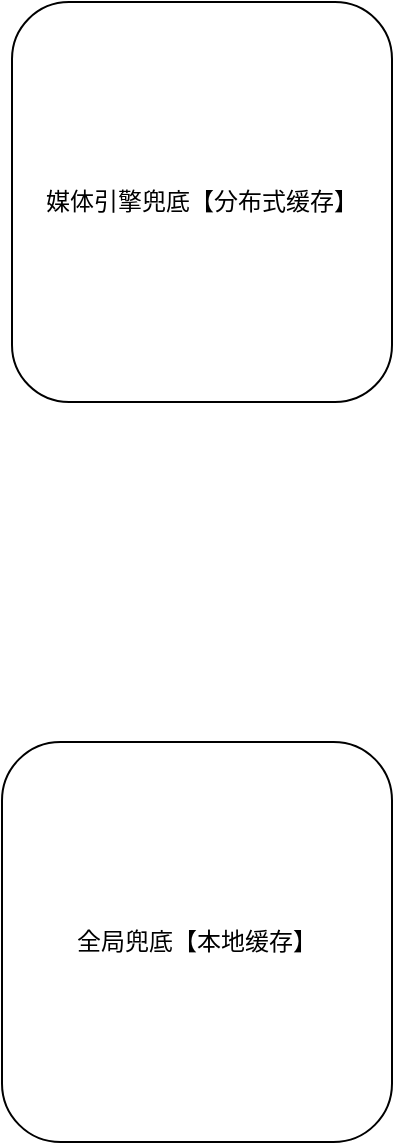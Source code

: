 <mxfile version="25.0.3">
  <diagram name="第 1 页" id="1Aa76YPSy4CPtxVOISLz">
    <mxGraphModel dx="1300" dy="681" grid="1" gridSize="10" guides="1" tooltips="1" connect="1" arrows="1" fold="1" page="1" pageScale="1" pageWidth="827" pageHeight="1169" math="0" shadow="0">
      <root>
        <mxCell id="0" />
        <mxCell id="1" parent="0" />
        <mxCell id="kvgdyRZ8XNl1OnzRA7-r-5" value="全局兜底【本地缓存】" style="rounded=1;whiteSpace=wrap;html=1;" vertex="1" parent="1">
          <mxGeometry x="50" y="460" width="195" height="200" as="geometry" />
        </mxCell>
        <mxCell id="kvgdyRZ8XNl1OnzRA7-r-6" value="媒体引擎兜底【分布式缓存】" style="rounded=1;whiteSpace=wrap;html=1;" vertex="1" parent="1">
          <mxGeometry x="55" y="90" width="190" height="200" as="geometry" />
        </mxCell>
      </root>
    </mxGraphModel>
  </diagram>
</mxfile>
